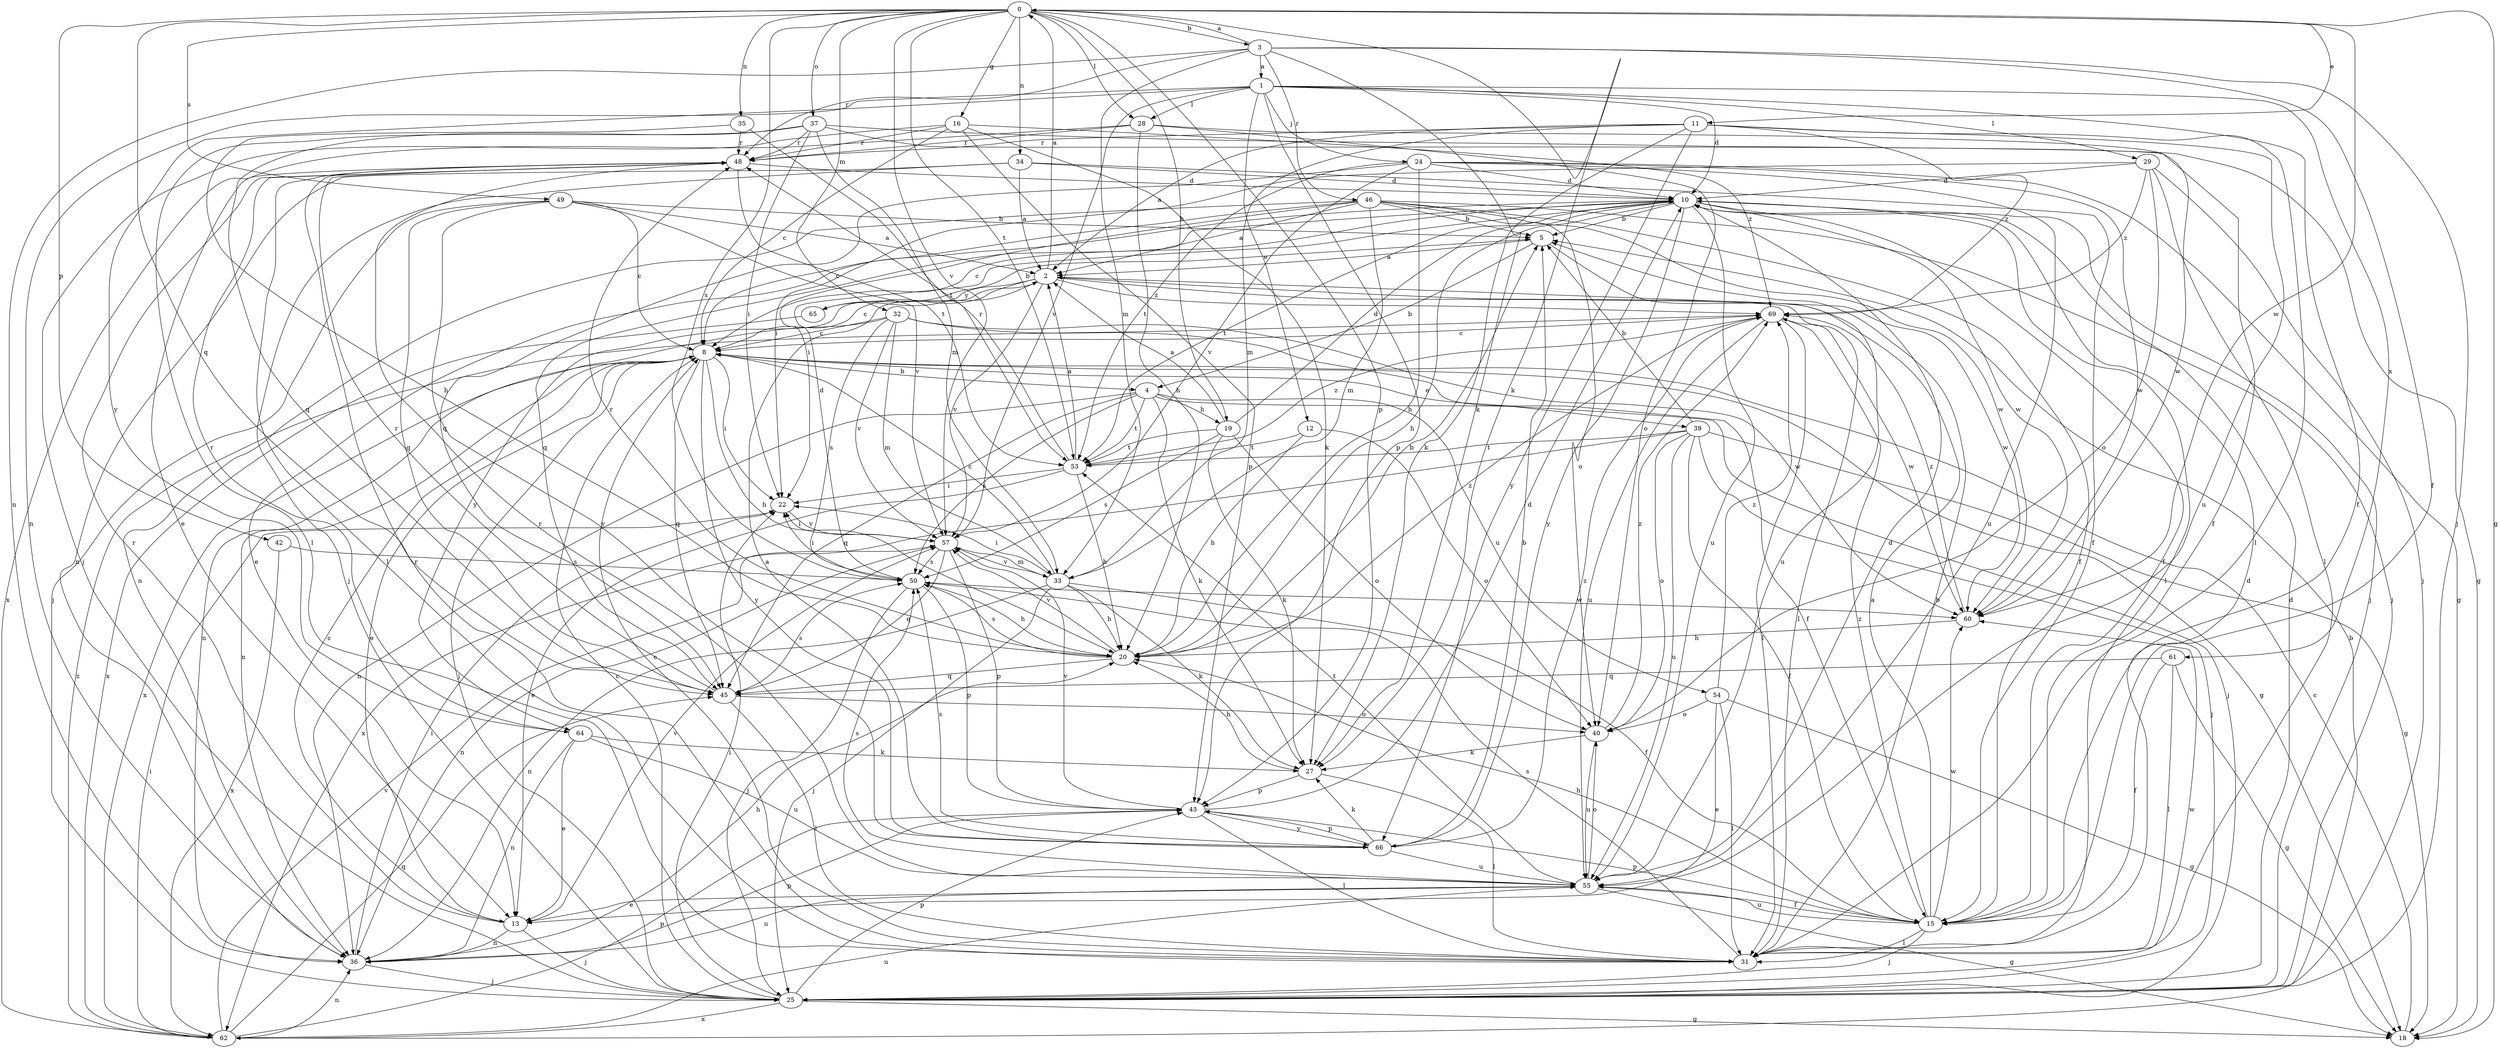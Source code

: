 strict digraph  {
0;
1;
2;
3;
4;
5;
8;
10;
11;
12;
13;
15;
16;
18;
19;
20;
22;
24;
25;
27;
28;
29;
31;
32;
33;
34;
35;
36;
37;
39;
40;
42;
43;
45;
46;
48;
49;
50;
53;
54;
55;
57;
60;
61;
62;
64;
65;
66;
69;
0 -> 3  [label=b];
0 -> 11  [label=e];
0 -> 16  [label=g];
0 -> 18  [label=g];
0 -> 19  [label=h];
0 -> 27  [label=k];
0 -> 28  [label=l];
0 -> 32  [label=m];
0 -> 34  [label=n];
0 -> 35  [label=n];
0 -> 37  [label=o];
0 -> 42  [label=p];
0 -> 43  [label=p];
0 -> 45  [label=q];
0 -> 49  [label=s];
0 -> 50  [label=s];
0 -> 53  [label=t];
0 -> 57  [label=v];
0 -> 60  [label=w];
1 -> 10  [label=d];
1 -> 12  [label=e];
1 -> 15  [label=f];
1 -> 24  [label=j];
1 -> 28  [label=l];
1 -> 29  [label=l];
1 -> 36  [label=n];
1 -> 43  [label=p];
1 -> 57  [label=v];
1 -> 61  [label=x];
1 -> 64  [label=y];
2 -> 0  [label=a];
2 -> 8  [label=c];
2 -> 31  [label=l];
2 -> 57  [label=v];
2 -> 60  [label=w];
2 -> 64  [label=y];
2 -> 65  [label=y];
2 -> 69  [label=z];
3 -> 0  [label=a];
3 -> 1  [label=a];
3 -> 15  [label=f];
3 -> 25  [label=j];
3 -> 27  [label=k];
3 -> 33  [label=m];
3 -> 36  [label=n];
3 -> 46  [label=r];
3 -> 48  [label=r];
4 -> 19  [label=h];
4 -> 25  [label=j];
4 -> 27  [label=k];
4 -> 36  [label=n];
4 -> 45  [label=q];
4 -> 50  [label=s];
4 -> 53  [label=t];
4 -> 54  [label=u];
5 -> 2  [label=a];
5 -> 4  [label=b];
5 -> 55  [label=u];
8 -> 4  [label=b];
8 -> 13  [label=e];
8 -> 18  [label=g];
8 -> 20  [label=h];
8 -> 22  [label=i];
8 -> 25  [label=j];
8 -> 36  [label=n];
8 -> 39  [label=o];
8 -> 45  [label=q];
8 -> 62  [label=x];
8 -> 66  [label=y];
10 -> 5  [label=b];
10 -> 8  [label=c];
10 -> 13  [label=e];
10 -> 15  [label=f];
10 -> 20  [label=h];
10 -> 25  [label=j];
10 -> 31  [label=l];
10 -> 45  [label=q];
10 -> 53  [label=t];
10 -> 55  [label=u];
10 -> 60  [label=w];
10 -> 66  [label=y];
11 -> 2  [label=a];
11 -> 27  [label=k];
11 -> 31  [label=l];
11 -> 33  [label=m];
11 -> 48  [label=r];
11 -> 55  [label=u];
11 -> 66  [label=y];
11 -> 69  [label=z];
12 -> 20  [label=h];
12 -> 40  [label=o];
12 -> 53  [label=t];
13 -> 8  [label=c];
13 -> 25  [label=j];
13 -> 36  [label=n];
13 -> 48  [label=r];
13 -> 57  [label=v];
15 -> 2  [label=a];
15 -> 20  [label=h];
15 -> 25  [label=j];
15 -> 31  [label=l];
15 -> 43  [label=p];
15 -> 55  [label=u];
15 -> 60  [label=w];
15 -> 69  [label=z];
16 -> 8  [label=c];
16 -> 25  [label=j];
16 -> 27  [label=k];
16 -> 43  [label=p];
16 -> 48  [label=r];
16 -> 69  [label=z];
18 -> 8  [label=c];
19 -> 2  [label=a];
19 -> 10  [label=d];
19 -> 27  [label=k];
19 -> 40  [label=o];
19 -> 50  [label=s];
19 -> 53  [label=t];
20 -> 5  [label=b];
20 -> 45  [label=q];
20 -> 48  [label=r];
20 -> 50  [label=s];
20 -> 57  [label=v];
20 -> 69  [label=z];
22 -> 57  [label=v];
24 -> 10  [label=d];
24 -> 18  [label=g];
24 -> 20  [label=h];
24 -> 45  [label=q];
24 -> 53  [label=t];
24 -> 55  [label=u];
24 -> 57  [label=v];
24 -> 60  [label=w];
25 -> 8  [label=c];
25 -> 10  [label=d];
25 -> 18  [label=g];
25 -> 22  [label=i];
25 -> 43  [label=p];
25 -> 60  [label=w];
25 -> 62  [label=x];
27 -> 20  [label=h];
27 -> 31  [label=l];
27 -> 43  [label=p];
28 -> 13  [label=e];
28 -> 20  [label=h];
28 -> 40  [label=o];
28 -> 48  [label=r];
28 -> 60  [label=w];
29 -> 10  [label=d];
29 -> 22  [label=i];
29 -> 25  [label=j];
29 -> 31  [label=l];
29 -> 40  [label=o];
29 -> 69  [label=z];
31 -> 5  [label=b];
31 -> 8  [label=c];
31 -> 10  [label=d];
31 -> 48  [label=r];
31 -> 50  [label=s];
32 -> 8  [label=c];
32 -> 15  [label=f];
32 -> 33  [label=m];
32 -> 36  [label=n];
32 -> 50  [label=s];
32 -> 57  [label=v];
32 -> 60  [label=w];
33 -> 8  [label=c];
33 -> 15  [label=f];
33 -> 20  [label=h];
33 -> 22  [label=i];
33 -> 25  [label=j];
33 -> 27  [label=k];
33 -> 36  [label=n];
33 -> 57  [label=v];
34 -> 2  [label=a];
34 -> 10  [label=d];
34 -> 15  [label=f];
34 -> 25  [label=j];
34 -> 36  [label=n];
35 -> 20  [label=h];
35 -> 48  [label=r];
35 -> 53  [label=t];
36 -> 20  [label=h];
36 -> 22  [label=i];
36 -> 25  [label=j];
36 -> 43  [label=p];
36 -> 55  [label=u];
37 -> 15  [label=f];
37 -> 18  [label=g];
37 -> 22  [label=i];
37 -> 31  [label=l];
37 -> 33  [label=m];
37 -> 45  [label=q];
37 -> 48  [label=r];
39 -> 5  [label=b];
39 -> 15  [label=f];
39 -> 18  [label=g];
39 -> 25  [label=j];
39 -> 40  [label=o];
39 -> 53  [label=t];
39 -> 55  [label=u];
39 -> 62  [label=x];
40 -> 27  [label=k];
40 -> 55  [label=u];
40 -> 69  [label=z];
42 -> 50  [label=s];
42 -> 62  [label=x];
43 -> 10  [label=d];
43 -> 31  [label=l];
43 -> 57  [label=v];
43 -> 66  [label=y];
45 -> 31  [label=l];
45 -> 40  [label=o];
45 -> 48  [label=r];
45 -> 50  [label=s];
46 -> 2  [label=a];
46 -> 5  [label=b];
46 -> 8  [label=c];
46 -> 15  [label=f];
46 -> 22  [label=i];
46 -> 25  [label=j];
46 -> 33  [label=m];
46 -> 36  [label=n];
46 -> 40  [label=o];
46 -> 60  [label=w];
48 -> 10  [label=d];
48 -> 31  [label=l];
48 -> 53  [label=t];
48 -> 62  [label=x];
49 -> 2  [label=a];
49 -> 5  [label=b];
49 -> 8  [label=c];
49 -> 25  [label=j];
49 -> 45  [label=q];
49 -> 57  [label=v];
49 -> 66  [label=y];
50 -> 10  [label=d];
50 -> 20  [label=h];
50 -> 22  [label=i];
50 -> 25  [label=j];
50 -> 43  [label=p];
50 -> 60  [label=w];
53 -> 2  [label=a];
53 -> 13  [label=e];
53 -> 20  [label=h];
53 -> 22  [label=i];
53 -> 48  [label=r];
53 -> 69  [label=z];
54 -> 13  [label=e];
54 -> 18  [label=g];
54 -> 31  [label=l];
54 -> 40  [label=o];
54 -> 69  [label=z];
55 -> 10  [label=d];
55 -> 13  [label=e];
55 -> 15  [label=f];
55 -> 18  [label=g];
55 -> 40  [label=o];
55 -> 48  [label=r];
55 -> 50  [label=s];
55 -> 53  [label=t];
57 -> 22  [label=i];
57 -> 33  [label=m];
57 -> 36  [label=n];
57 -> 43  [label=p];
57 -> 45  [label=q];
57 -> 50  [label=s];
60 -> 20  [label=h];
60 -> 69  [label=z];
61 -> 15  [label=f];
61 -> 18  [label=g];
61 -> 31  [label=l];
61 -> 45  [label=q];
62 -> 5  [label=b];
62 -> 22  [label=i];
62 -> 36  [label=n];
62 -> 43  [label=p];
62 -> 45  [label=q];
62 -> 55  [label=u];
62 -> 57  [label=v];
62 -> 69  [label=z];
64 -> 13  [label=e];
64 -> 27  [label=k];
64 -> 36  [label=n];
64 -> 48  [label=r];
64 -> 55  [label=u];
65 -> 5  [label=b];
65 -> 62  [label=x];
66 -> 2  [label=a];
66 -> 5  [label=b];
66 -> 27  [label=k];
66 -> 43  [label=p];
66 -> 50  [label=s];
66 -> 55  [label=u];
66 -> 69  [label=z];
69 -> 8  [label=c];
69 -> 31  [label=l];
69 -> 55  [label=u];
69 -> 60  [label=w];
}
